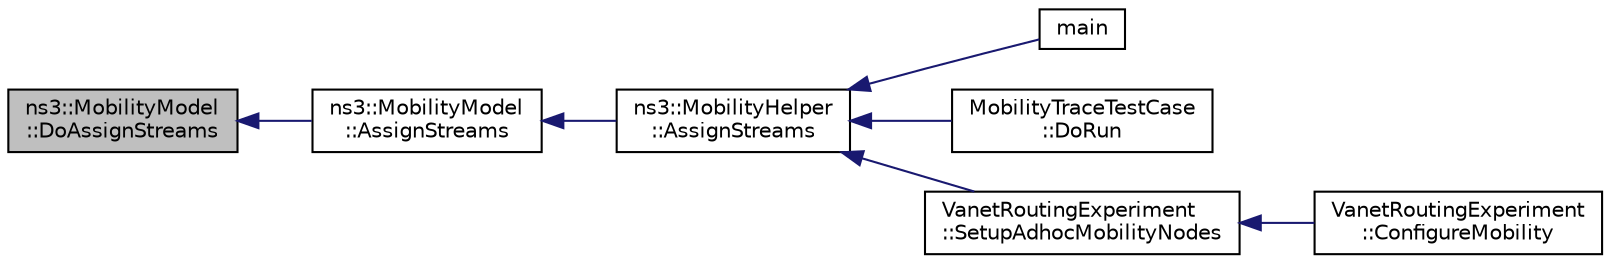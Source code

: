 digraph "ns3::MobilityModel::DoAssignStreams"
{
  edge [fontname="Helvetica",fontsize="10",labelfontname="Helvetica",labelfontsize="10"];
  node [fontname="Helvetica",fontsize="10",shape=record];
  rankdir="LR";
  Node1 [label="ns3::MobilityModel\l::DoAssignStreams",height=0.2,width=0.4,color="black", fillcolor="grey75", style="filled", fontcolor="black"];
  Node1 -> Node2 [dir="back",color="midnightblue",fontsize="10",style="solid"];
  Node2 [label="ns3::MobilityModel\l::AssignStreams",height=0.2,width=0.4,color="black", fillcolor="white", style="filled",URL="$d4/dc5/classns3_1_1MobilityModel.html#a690c1feae89068adc79181d0922a731c"];
  Node2 -> Node3 [dir="back",color="midnightblue",fontsize="10",style="solid"];
  Node3 [label="ns3::MobilityHelper\l::AssignStreams",height=0.2,width=0.4,color="black", fillcolor="white", style="filled",URL="$d8/def/classns3_1_1MobilityHelper.html#a13e35a27577e5927574af6cfdec4c605"];
  Node3 -> Node4 [dir="back",color="midnightblue",fontsize="10",style="solid"];
  Node4 [label="main",height=0.2,width=0.4,color="black", fillcolor="white", style="filled",URL="$d3/df5/mobility-trace-example_8cc.html#a0ddf1224851353fc92bfbff6f499fa97"];
  Node3 -> Node5 [dir="back",color="midnightblue",fontsize="10",style="solid"];
  Node5 [label="MobilityTraceTestCase\l::DoRun",height=0.2,width=0.4,color="black", fillcolor="white", style="filled",URL="$d8/d00/classMobilityTraceTestCase.html#ae30ac31273ee7b04d922588517c14ca8",tooltip="Implementation to actually run this TestCase. "];
  Node3 -> Node6 [dir="back",color="midnightblue",fontsize="10",style="solid"];
  Node6 [label="VanetRoutingExperiment\l::SetupAdhocMobilityNodes",height=0.2,width=0.4,color="black", fillcolor="white", style="filled",URL="$d7/d1b/classVanetRoutingExperiment.html#acf2df13ed0e08bde0c167bf12cd63bd9",tooltip="Set up the adhoc mobility nodes. "];
  Node6 -> Node7 [dir="back",color="midnightblue",fontsize="10",style="solid"];
  Node7 [label="VanetRoutingExperiment\l::ConfigureMobility",height=0.2,width=0.4,color="black", fillcolor="white", style="filled",URL="$d7/d1b/classVanetRoutingExperiment.html#a394091f55f6b83df2a1afdff23d1f3da",tooltip="Configure mobility. "];
}
